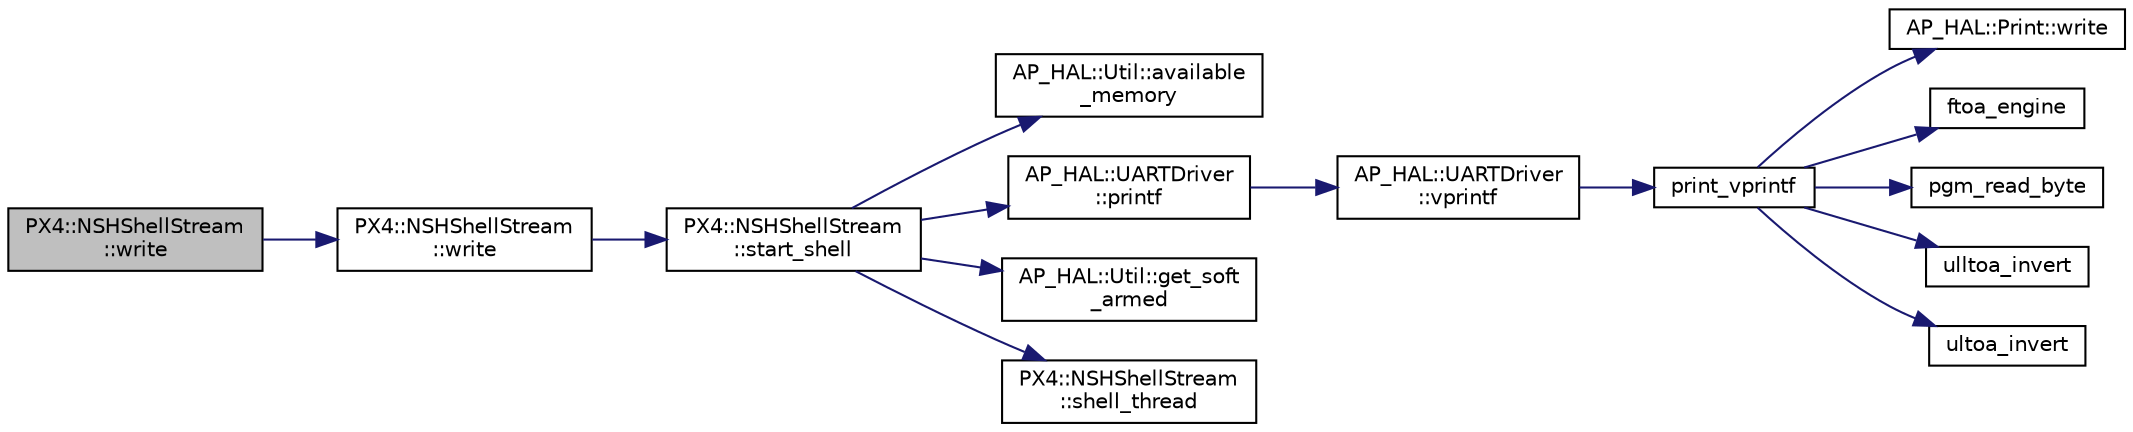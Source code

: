 digraph "PX4::NSHShellStream::write"
{
 // INTERACTIVE_SVG=YES
  edge [fontname="Helvetica",fontsize="10",labelfontname="Helvetica",labelfontsize="10"];
  node [fontname="Helvetica",fontsize="10",shape=record];
  rankdir="LR";
  Node1 [label="PX4::NSHShellStream\l::write",height=0.2,width=0.4,color="black", fillcolor="grey75", style="filled", fontcolor="black"];
  Node1 -> Node2 [color="midnightblue",fontsize="10",style="solid",fontname="Helvetica"];
  Node2 [label="PX4::NSHShellStream\l::write",height=0.2,width=0.4,color="black", fillcolor="white", style="filled",URL="$classPX4_1_1NSHShellStream.html#a19be4482626985fb9a396c2eb7cff4fc"];
  Node2 -> Node3 [color="midnightblue",fontsize="10",style="solid",fontname="Helvetica"];
  Node3 [label="PX4::NSHShellStream\l::start_shell",height=0.2,width=0.4,color="black", fillcolor="white", style="filled",URL="$classPX4_1_1NSHShellStream.html#af55f10bc033220186de41f075d139098"];
  Node3 -> Node4 [color="midnightblue",fontsize="10",style="solid",fontname="Helvetica"];
  Node4 [label="AP_HAL::Util::available\l_memory",height=0.2,width=0.4,color="black", fillcolor="white", style="filled",URL="$classAP__HAL_1_1Util.html#a2a2e64f649d25593951054d44c0ed53b"];
  Node3 -> Node5 [color="midnightblue",fontsize="10",style="solid",fontname="Helvetica"];
  Node5 [label="AP_HAL::UARTDriver\l::printf",height=0.2,width=0.4,color="black", fillcolor="white", style="filled",URL="$classAP__HAL_1_1UARTDriver.html#a65c7824b8877f7a2f79365c8ffae8f56"];
  Node5 -> Node6 [color="midnightblue",fontsize="10",style="solid",fontname="Helvetica"];
  Node6 [label="AP_HAL::UARTDriver\l::vprintf",height=0.2,width=0.4,color="black", fillcolor="white", style="filled",URL="$classAP__HAL_1_1UARTDriver.html#aa8abfb6d6641299472c29ac1edde559f"];
  Node6 -> Node7 [color="midnightblue",fontsize="10",style="solid",fontname="Helvetica"];
  Node7 [label="print_vprintf",height=0.2,width=0.4,color="black", fillcolor="white", style="filled",URL="$print__vprintf_8cpp.html#a473b9349f4b086b552a21eb8fe057016"];
  Node7 -> Node8 [color="midnightblue",fontsize="10",style="solid",fontname="Helvetica"];
  Node8 [label="AP_HAL::Print::write",height=0.2,width=0.4,color="black", fillcolor="white", style="filled",URL="$classAP__HAL_1_1Print.html#acc65391952a43334f8f5c9bef341f501"];
  Node7 -> Node9 [color="midnightblue",fontsize="10",style="solid",fontname="Helvetica"];
  Node9 [label="ftoa_engine",height=0.2,width=0.4,color="black", fillcolor="white", style="filled",URL="$ftoa__engine_8cpp.html#a1c28234da8f20b43c85890d4bb452947"];
  Node7 -> Node10 [color="midnightblue",fontsize="10",style="solid",fontname="Helvetica"];
  Node10 [label="pgm_read_byte",height=0.2,width=0.4,color="black", fillcolor="white", style="filled",URL="$AP__Progmem_8h.html#a1514e0408e036062b4af844baaf567da"];
  Node7 -> Node11 [color="midnightblue",fontsize="10",style="solid",fontname="Helvetica"];
  Node11 [label="ulltoa_invert",height=0.2,width=0.4,color="black", fillcolor="white", style="filled",URL="$utoa__invert_8cpp.html#a34926f552460b47c414ec4d83b32815c"];
  Node7 -> Node12 [color="midnightblue",fontsize="10",style="solid",fontname="Helvetica"];
  Node12 [label="ultoa_invert",height=0.2,width=0.4,color="black", fillcolor="white", style="filled",URL="$utoa__invert_8cpp.html#a5d99bba8e697c1e11da489d88fca8559"];
  Node3 -> Node13 [color="midnightblue",fontsize="10",style="solid",fontname="Helvetica"];
  Node13 [label="AP_HAL::Util::get_soft\l_armed",height=0.2,width=0.4,color="black", fillcolor="white", style="filled",URL="$classAP__HAL_1_1Util.html#a973ee89f8eee7af3a4d2a3eb700cbf3c"];
  Node3 -> Node14 [color="midnightblue",fontsize="10",style="solid",fontname="Helvetica"];
  Node14 [label="PX4::NSHShellStream\l::shell_thread",height=0.2,width=0.4,color="black", fillcolor="white", style="filled",URL="$classPX4_1_1NSHShellStream.html#a9c7503a05e2a8c05c58349b7eeb629de"];
}
